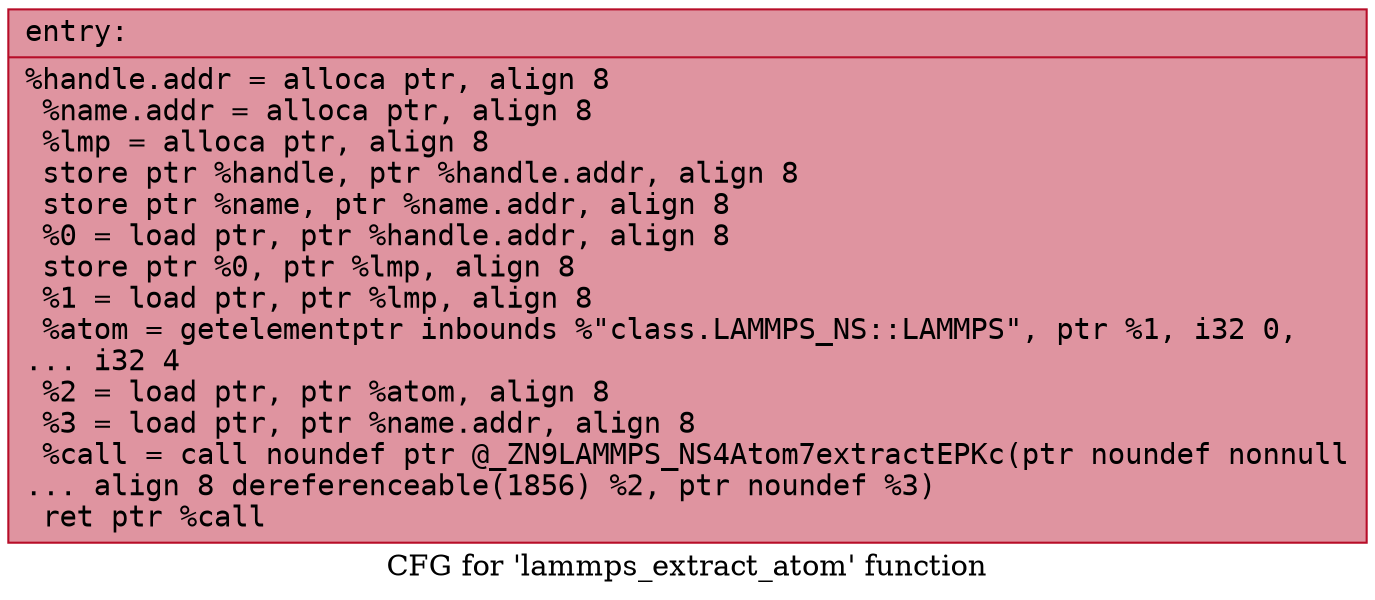 digraph "CFG for 'lammps_extract_atom' function" {
	label="CFG for 'lammps_extract_atom' function";

	Node0x55bdf7e53d60 [shape=record,color="#b70d28ff", style=filled, fillcolor="#b70d2870" fontname="Courier",label="{entry:\l|  %handle.addr = alloca ptr, align 8\l  %name.addr = alloca ptr, align 8\l  %lmp = alloca ptr, align 8\l  store ptr %handle, ptr %handle.addr, align 8\l  store ptr %name, ptr %name.addr, align 8\l  %0 = load ptr, ptr %handle.addr, align 8\l  store ptr %0, ptr %lmp, align 8\l  %1 = load ptr, ptr %lmp, align 8\l  %atom = getelementptr inbounds %\"class.LAMMPS_NS::LAMMPS\", ptr %1, i32 0,\l... i32 4\l  %2 = load ptr, ptr %atom, align 8\l  %3 = load ptr, ptr %name.addr, align 8\l  %call = call noundef ptr @_ZN9LAMMPS_NS4Atom7extractEPKc(ptr noundef nonnull\l... align 8 dereferenceable(1856) %2, ptr noundef %3)\l  ret ptr %call\l}"];
}
